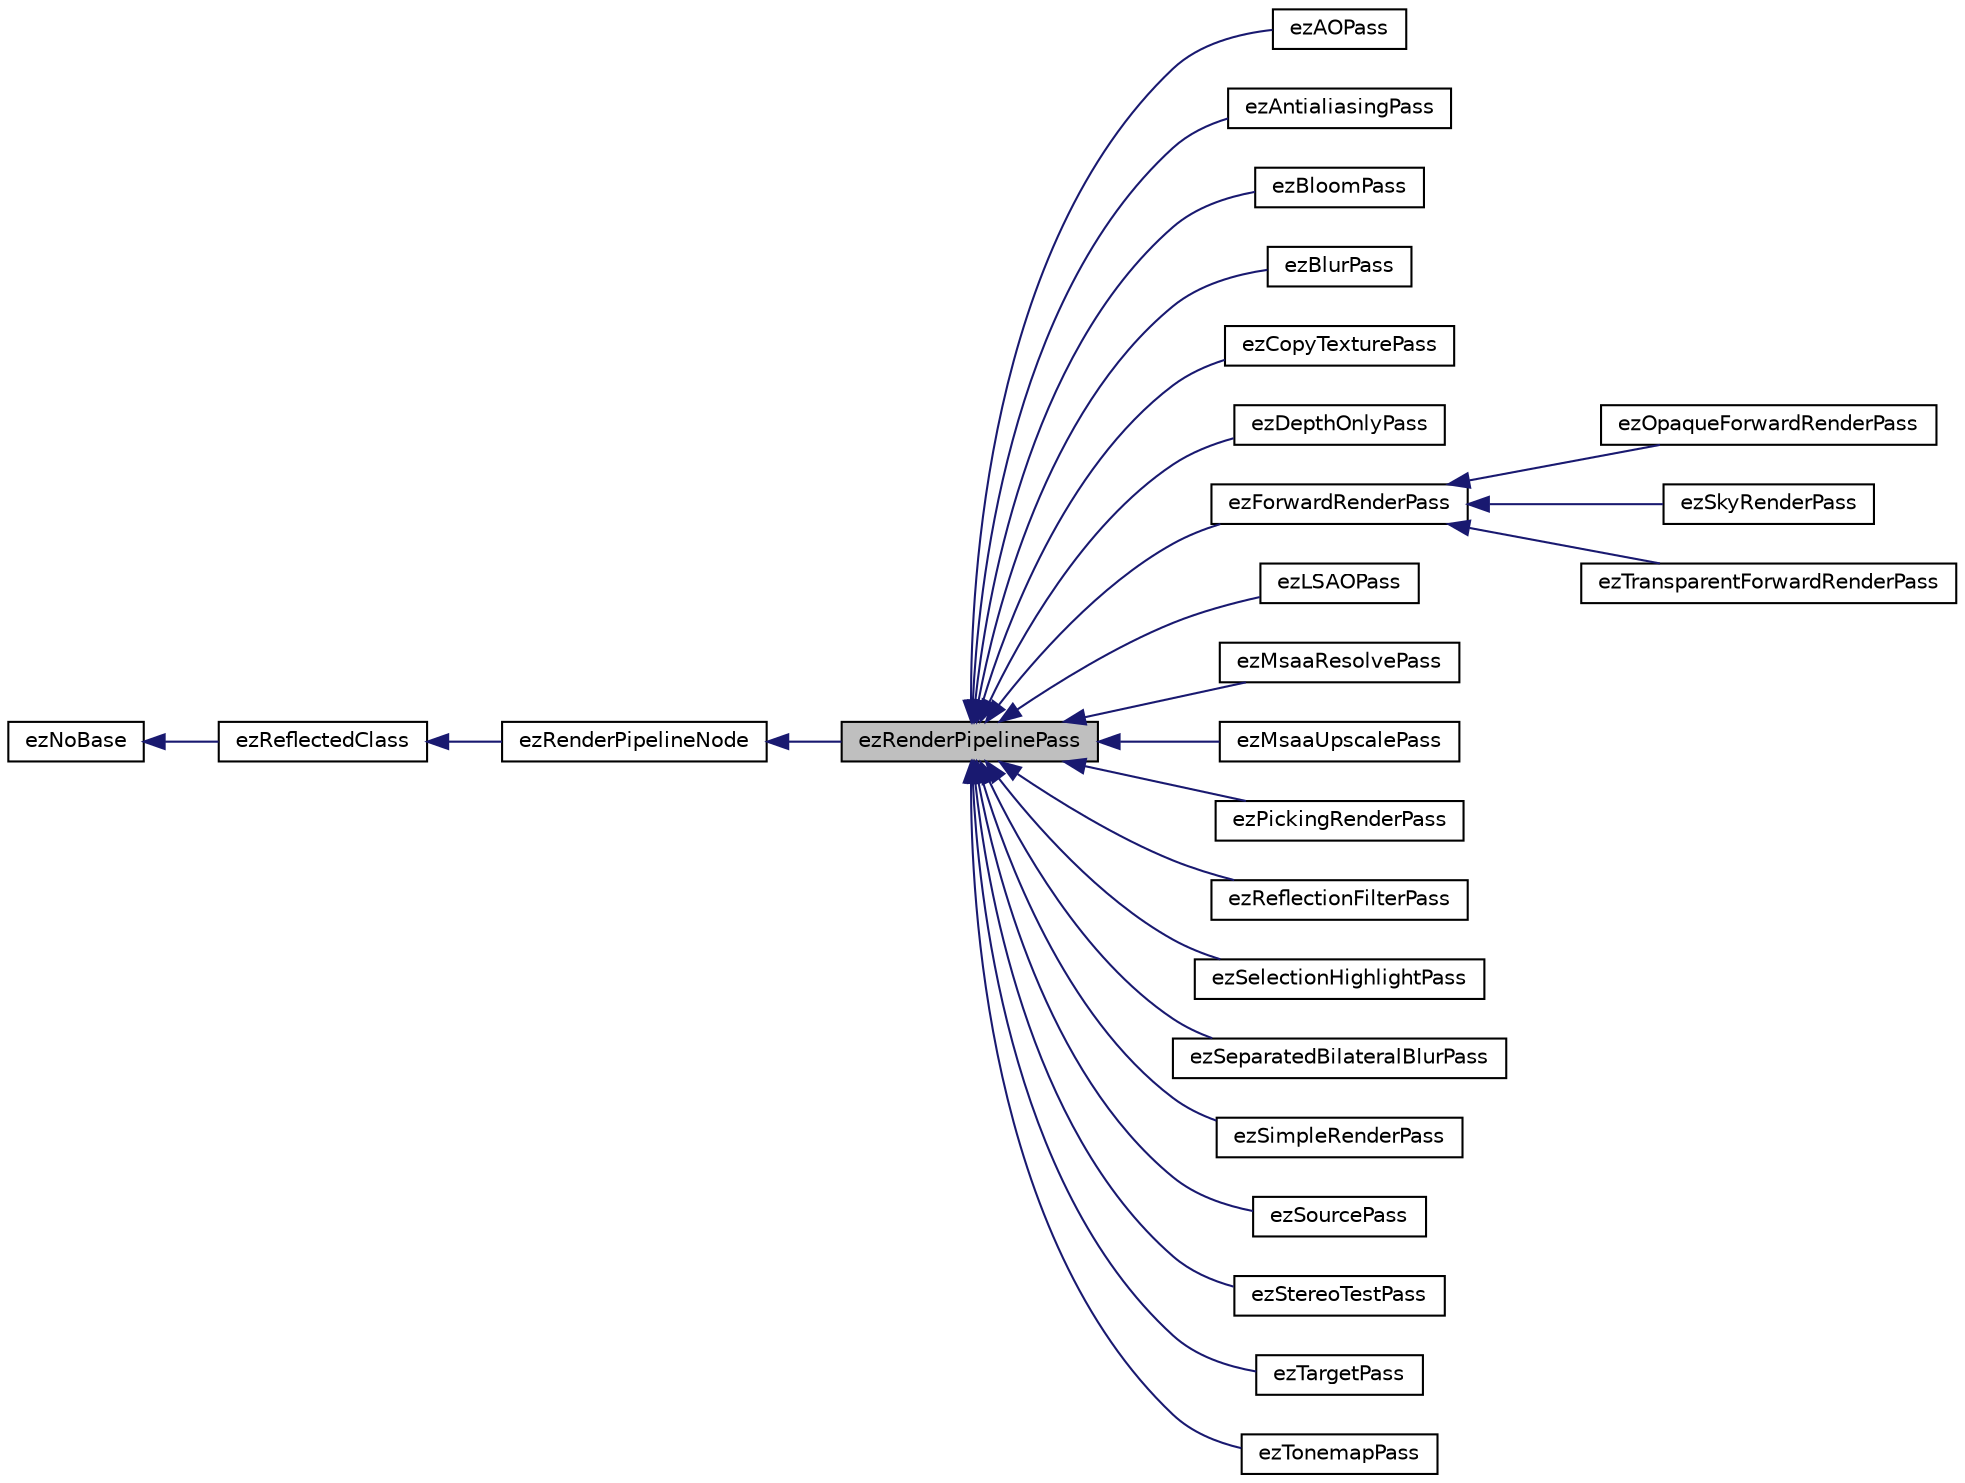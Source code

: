 digraph "ezRenderPipelinePass"
{
 // LATEX_PDF_SIZE
  edge [fontname="Helvetica",fontsize="10",labelfontname="Helvetica",labelfontsize="10"];
  node [fontname="Helvetica",fontsize="10",shape=record];
  rankdir="LR";
  Node1 [label="ezRenderPipelinePass",height=0.2,width=0.4,color="black", fillcolor="grey75", style="filled", fontcolor="black",tooltip=" "];
  Node2 -> Node1 [dir="back",color="midnightblue",fontsize="10",style="solid",fontname="Helvetica"];
  Node2 [label="ezRenderPipelineNode",height=0.2,width=0.4,color="black", fillcolor="white", style="filled",URL="$de/dd2/classez_render_pipeline_node.htm",tooltip=" "];
  Node3 -> Node2 [dir="back",color="midnightblue",fontsize="10",style="solid",fontname="Helvetica"];
  Node3 [label="ezReflectedClass",height=0.2,width=0.4,color="black", fillcolor="white", style="filled",URL="$db/d45/classez_reflected_class.htm",tooltip="All classes that should be dynamically reflectable, need to be derived from this base class."];
  Node4 -> Node3 [dir="back",color="midnightblue",fontsize="10",style="solid",fontname="Helvetica"];
  Node4 [label="ezNoBase",height=0.2,width=0.4,color="black", fillcolor="white", style="filled",URL="$d4/d02/classez_no_base.htm",tooltip="Dummy type to pass to templates and macros that expect a base type for a class that has no base."];
  Node1 -> Node5 [dir="back",color="midnightblue",fontsize="10",style="solid",fontname="Helvetica"];
  Node5 [label="ezAOPass",height=0.2,width=0.4,color="black", fillcolor="white", style="filled",URL="$d2/d0a/classez_a_o_pass.htm",tooltip=" "];
  Node1 -> Node6 [dir="back",color="midnightblue",fontsize="10",style="solid",fontname="Helvetica"];
  Node6 [label="ezAntialiasingPass",height=0.2,width=0.4,color="black", fillcolor="white", style="filled",URL="$dd/d2e/classez_antialiasing_pass.htm",tooltip=" "];
  Node1 -> Node7 [dir="back",color="midnightblue",fontsize="10",style="solid",fontname="Helvetica"];
  Node7 [label="ezBloomPass",height=0.2,width=0.4,color="black", fillcolor="white", style="filled",URL="$df/df3/classez_bloom_pass.htm",tooltip=" "];
  Node1 -> Node8 [dir="back",color="midnightblue",fontsize="10",style="solid",fontname="Helvetica"];
  Node8 [label="ezBlurPass",height=0.2,width=0.4,color="black", fillcolor="white", style="filled",URL="$de/da3/classez_blur_pass.htm",tooltip="Blurs input and writes it to an output buffer of the same format."];
  Node1 -> Node9 [dir="back",color="midnightblue",fontsize="10",style="solid",fontname="Helvetica"];
  Node9 [label="ezCopyTexturePass",height=0.2,width=0.4,color="black", fillcolor="white", style="filled",URL="$d5/d6c/classez_copy_texture_pass.htm",tooltip=" "];
  Node1 -> Node10 [dir="back",color="midnightblue",fontsize="10",style="solid",fontname="Helvetica"];
  Node10 [label="ezDepthOnlyPass",height=0.2,width=0.4,color="black", fillcolor="white", style="filled",URL="$d4/d61/classez_depth_only_pass.htm",tooltip="A render pass that renders into a depth target only."];
  Node1 -> Node11 [dir="back",color="midnightblue",fontsize="10",style="solid",fontname="Helvetica"];
  Node11 [label="ezForwardRenderPass",height=0.2,width=0.4,color="black", fillcolor="white", style="filled",URL="$df/da0/classez_forward_render_pass.htm",tooltip="A standard forward render pass that renders into the color target."];
  Node11 -> Node12 [dir="back",color="midnightblue",fontsize="10",style="solid",fontname="Helvetica"];
  Node12 [label="ezOpaqueForwardRenderPass",height=0.2,width=0.4,color="black", fillcolor="white", style="filled",URL="$dc/dc1/classez_opaque_forward_render_pass.htm",tooltip="A forward render pass that renders all opaque objects into the color target."];
  Node11 -> Node13 [dir="back",color="midnightblue",fontsize="10",style="solid",fontname="Helvetica"];
  Node13 [label="ezSkyRenderPass",height=0.2,width=0.4,color="black", fillcolor="white", style="filled",URL="$d6/da5/classez_sky_render_pass.htm",tooltip="A forward render pass that renders all sky objects into the color target."];
  Node11 -> Node14 [dir="back",color="midnightblue",fontsize="10",style="solid",fontname="Helvetica"];
  Node14 [label="ezTransparentForwardRenderPass",height=0.2,width=0.4,color="black", fillcolor="white", style="filled",URL="$d4/d9d/classez_transparent_forward_render_pass.htm",tooltip="A forward render pass that renders all transparent objects into the color target."];
  Node1 -> Node15 [dir="back",color="midnightblue",fontsize="10",style="solid",fontname="Helvetica"];
  Node15 [label="ezLSAOPass",height=0.2,width=0.4,color="black", fillcolor="white", style="filled",URL="$db/d17/classez_l_s_a_o_pass.htm",tooltip=" "];
  Node1 -> Node16 [dir="back",color="midnightblue",fontsize="10",style="solid",fontname="Helvetica"];
  Node16 [label="ezMsaaResolvePass",height=0.2,width=0.4,color="black", fillcolor="white", style="filled",URL="$db/d38/classez_msaa_resolve_pass.htm",tooltip=" "];
  Node1 -> Node17 [dir="back",color="midnightblue",fontsize="10",style="solid",fontname="Helvetica"];
  Node17 [label="ezMsaaUpscalePass",height=0.2,width=0.4,color="black", fillcolor="white", style="filled",URL="$d9/d29/classez_msaa_upscale_pass.htm",tooltip=" "];
  Node1 -> Node18 [dir="back",color="midnightblue",fontsize="10",style="solid",fontname="Helvetica"];
  Node18 [label="ezPickingRenderPass",height=0.2,width=0.4,color="black", fillcolor="white", style="filled",URL="$d7/d59/classez_picking_render_pass.htm",tooltip=" "];
  Node1 -> Node19 [dir="back",color="midnightblue",fontsize="10",style="solid",fontname="Helvetica"];
  Node19 [label="ezReflectionFilterPass",height=0.2,width=0.4,color="black", fillcolor="white", style="filled",URL="$d3/d00/classez_reflection_filter_pass.htm",tooltip=" "];
  Node1 -> Node20 [dir="back",color="midnightblue",fontsize="10",style="solid",fontname="Helvetica"];
  Node20 [label="ezSelectionHighlightPass",height=0.2,width=0.4,color="black", fillcolor="white", style="filled",URL="$d9/d4a/classez_selection_highlight_pass.htm",tooltip=" "];
  Node1 -> Node21 [dir="back",color="midnightblue",fontsize="10",style="solid",fontname="Helvetica"];
  Node21 [label="ezSeparatedBilateralBlurPass",height=0.2,width=0.4,color="black", fillcolor="white", style="filled",URL="$dd/df3/classez_separated_bilateral_blur_pass.htm",tooltip="Depth aware blur on input and writes it to an output buffer of the same format."];
  Node1 -> Node22 [dir="back",color="midnightblue",fontsize="10",style="solid",fontname="Helvetica"];
  Node22 [label="ezSimpleRenderPass",height=0.2,width=0.4,color="black", fillcolor="white", style="filled",URL="$da/d0c/classez_simple_render_pass.htm",tooltip="A very basic render pass that renders into the color target."];
  Node1 -> Node23 [dir="back",color="midnightblue",fontsize="10",style="solid",fontname="Helvetica"];
  Node23 [label="ezSourcePass",height=0.2,width=0.4,color="black", fillcolor="white", style="filled",URL="$db/d7c/classez_source_pass.htm",tooltip=" "];
  Node1 -> Node24 [dir="back",color="midnightblue",fontsize="10",style="solid",fontname="Helvetica"];
  Node24 [label="ezStereoTestPass",height=0.2,width=0.4,color="black", fillcolor="white", style="filled",URL="$d8/da2/classez_stereo_test_pass.htm",tooltip=" "];
  Node1 -> Node25 [dir="back",color="midnightblue",fontsize="10",style="solid",fontname="Helvetica"];
  Node25 [label="ezTargetPass",height=0.2,width=0.4,color="black", fillcolor="white", style="filled",URL="$d3/d9c/classez_target_pass.htm",tooltip=" "];
  Node1 -> Node26 [dir="back",color="midnightblue",fontsize="10",style="solid",fontname="Helvetica"];
  Node26 [label="ezTonemapPass",height=0.2,width=0.4,color="black", fillcolor="white", style="filled",URL="$d0/d08/classez_tonemap_pass.htm",tooltip=" "];
}
